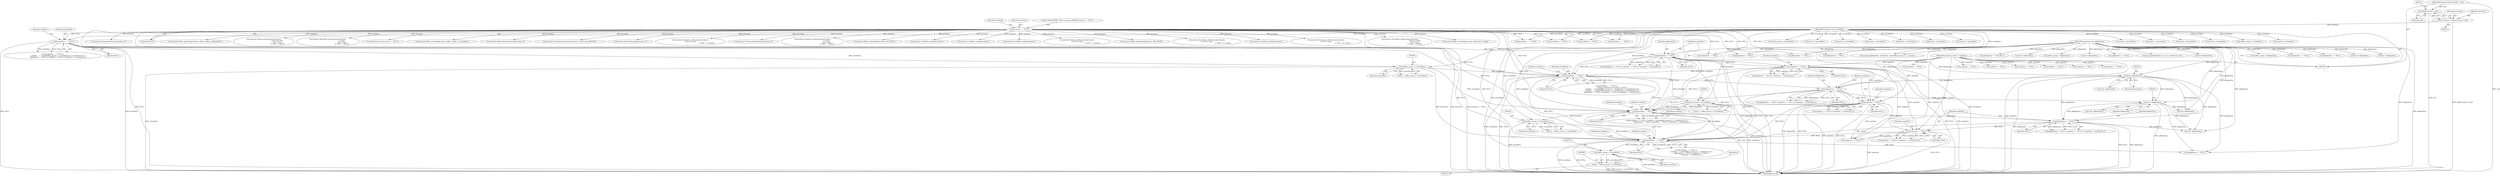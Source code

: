 digraph "0_Android_aeea52da00d210587fb3ed895de3d5f2e0264c88_4@pointer" {
"1000792" [label="(Call,(effect_param_t *) pCmdData)"];
"1000759" [label="(Call,pCmdData   == NULL)"];
"1000728" [label="(Call,(effect_param_t *) pCmdData)"];
"1000695" [label="(Call,pCmdData == NULL)"];
"1000560" [label="(Call,(effect_param_t *) pCmdData)"];
"1000524" [label="(Call,pCmdData   == NULL)"];
"1000113" [label="(MethodParameterIn,void *pCmdData)"];
"1000153" [label="(Call,pContext == NULL)"];
"1000118" [label="(Call,* pContext = (EffectContext *) self)"];
"1000120" [label="(Call,(EffectContext *) self)"];
"1000110" [label="(MethodParameterIn,effect_handle_t  self)"];
"1000651" [label="(Call,(effect_param_t *) pCmdData)"];
"1000604" [label="(Call,pCmdData   == NULL)"];
"1000543" [label="(Call,replySize == NULL)"];
"1000114" [label="(MethodParameterIn,uint32_t *replySize)"];
"1000539" [label="(Call,pReplyData == NULL)"];
"1000115" [label="(MethodParameterIn,void *pReplyData)"];
"1000630" [label="(Call,pReplyData == NULL)"];
"1000578" [label="(Call,(int *)pReplyData)"];
"1000634" [label="(Call,replySize == NULL)"];
"1000707" [label="(Call,pReplyData == NULL)"];
"1000669" [label="(Call,(int *)pReplyData)"];
"1000711" [label="(Call,replySize == NULL)"];
"1000790" [label="(Call,*p = (effect_param_t *) pCmdData)"];
"1001065" [label="(Call,(int32_t *)pCmdData)"];
"1000711" [label="(Call,replySize == NULL)"];
"1000349" [label="(Call,replySize == NULL)"];
"1000930" [label="(Call,(int32_t *)pCmdData)"];
"1000257" [label="(Call,replySize == NULL)"];
"1000273" [label="(Call,(int *) pReplyData)"];
"1000212" [label="(Call,android::VirtualizerSetStrength(pContext, 0))"];
"1000696" [label="(Identifier,pCmdData)"];
"1000671" [label="(Identifier,pReplyData)"];
"1000695" [label="(Call,pCmdData == NULL)"];
"1000636" [label="(Identifier,NULL)"];
"1000118" [label="(Call,* pContext = (EffectContext *) self)"];
"1000609" [label="(Identifier,cmdSize)"];
"1000548" [label="(Identifier,replySize)"];
"1000726" [label="(Call,*p = (effect_param_t *) pCmdData)"];
"1000460" [label="(Call,android::Equalizer_getParameter(pContext,\n                                                             p->data,\n                                                             &p->vsize,\n                                                             p->data + voffset))"];
"1001101" [label="(Call,pReplyData == LVM_NULL)"];
"1000635" [label="(Identifier,replySize)"];
"1000843" [label="(Call,android::Effect_setEnabled(pContext, LVM_TRUE))"];
"1000950" [label="(Call,android::LvmEffect_disable(pContext))"];
"1000541" [label="(Identifier,NULL)"];
"1000850" [label="(Call,pReplyData == NULL)"];
"1000982" [label="(Call,android::LvmEffect_enable(pContext))"];
"1000116" [label="(Block,)"];
"1000634" [label="(Call,replySize == NULL)"];
"1000578" [label="(Call,(int *)pReplyData)"];
"1000154" [label="(Identifier,pContext)"];
"1000115" [label="(MethodParameterIn,void *pReplyData)"];
"1001068" [label="(Call,android::LvmEffect_enable(pContext))"];
"1000114" [label="(MethodParameterIn,uint32_t *replySize)"];
"1000639" [label="(Identifier,replySize)"];
"1000800" [label="(Call,android::Volume_setParameter(pContext,\n (void *)p->data,\n                                                                 p->data + p->psize))"];
"1000234" [label="(Call,(int *) pReplyData)"];
"1000873" [label="(Call,android::Effect_setEnabled(pContext, LVM_FALSE))"];
"1000669" [label="(Call,(int *)pReplyData)"];
"1000709" [label="(Identifier,NULL)"];
"1000581" [label="(Call,android::BassBoost_setParameter(pContext,\n (void *)p->data,\n                                                                    p->data + p->psize))"];
"1000791" [label="(Identifier,p)"];
"1000758" [label="(Call,pCmdData   == NULL ||\n                        cmdSize    < (sizeof(effect_param_t) + sizeof(int32_t)) ||\n                        pReplyData == NULL || replySize == NULL ||\n                        *replySize != sizeof(int32_t))"];
"1000649" [label="(Call,*p = (effect_param_t *) pCmdData)"];
"1001142" [label="(Call,(uint32_t *)pCmdData)"];
"1000700" [label="(Identifier,cmdSize)"];
"1000367" [label="(Call,memcpy(pReplyData, pCmdData, sizeof(effect_param_t) + p->psize))"];
"1000947" [label="(Call,(int32_t *)pCmdData)"];
"1000603" [label="(Call,pCmdData   == NULL ||\n                        // legal parameters are int16_t or int32_t\n                        cmdSize    > (sizeof(effect_param_t) + sizeof(int32_t) +sizeof(int32_t)) ||\n                        cmdSize    < (sizeof(effect_param_t) + sizeof(int32_t) +sizeof(int16_t)) ||\n                        pReplyData == NULL || replySize == NULL || *replySize != sizeof(int32_t))"];
"1001036" [label="(Call,android::LvmEffect_disable(pContext))"];
"1000760" [label="(Identifier,pCmdData)"];
"1000653" [label="(Identifier,pCmdData)"];
"1000120" [label="(Call,(EffectContext *) self)"];
"1000712" [label="(Identifier,replySize)"];
"1000119" [label="(Identifier,pContext)"];
"1000672" [label="(Call,android::Virtualizer_setParameter(pContext,\n (void *)p->data,\n                                                                       p->data + p->psize))"];
"1000542" [label="(Call,replySize == NULL || *replySize != sizeof(int32_t))"];
"1000631" [label="(Identifier,pReplyData)"];
"1000707" [label="(Call,pReplyData == NULL)"];
"1000964" [label="(Call,(int32_t *)pCmdData)"];
"1000544" [label="(Identifier,replySize)"];
"1000433" [label="(Call,android::Virtualizer_getParameter(pContext,\n                                                               (void *)p->data,\n                                                               &p->vsize,\n                                                               p->data + voffset))"];
"1000168" [label="(Call,pReplyData == NULL)"];
"1000244" [label="(Call,pCmdData    == NULL)"];
"1000558" [label="(Call,*p = (effect_param_t *) pCmdData)"];
"1000728" [label="(Call,(effect_param_t *) pCmdData)"];
"1000310" [label="(Call,android::Effect_setConfig(pContext, &pContext->config))"];
"1000854" [label="(Call,replySize == NULL)"];
"1000523" [label="(Call,pCmdData   == NULL ||\n                        cmdSize    != (sizeof(effect_param_t) + sizeof(int32_t) +sizeof(int16_t)) ||\n                        pReplyData == NULL || replySize == NULL || *replySize != sizeof(int32_t))"];
"1000378" [label="(Call,(effect_param_t *)pReplyData)"];
"1000797" [label="(Call,(int *)pReplyData)"];
"1000794" [label="(Identifier,pCmdData)"];
"1000285" [label="(Call,pReplyData == NULL)"];
"1001108" [label="(Call,pCmdData == NULL)"];
"1000870" [label="(Call,(int *)pReplyData)"];
"1000771" [label="(Call,pReplyData == NULL)"];
"1000345" [label="(Call,pReplyData == NULL)"];
"1000710" [label="(Call,replySize == NULL || *replySize != sizeof(int32_t))"];
"1000122" [label="(Identifier,self)"];
"1001033" [label="(Call,(int32_t *)pCmdData)"];
"1000730" [label="(Identifier,pCmdData)"];
"1001193" [label="(Call,memcpy(pReplyData, vol_ret, sizeof(int32_t)*2))"];
"1000540" [label="(Identifier,pReplyData)"];
"1000629" [label="(Call,pReplyData == NULL || replySize == NULL || *replySize != sizeof(int32_t))"];
"1000222" [label="(Call,android::EqualizerSetPreset(pContext, 0))"];
"1000545" [label="(Identifier,NULL)"];
"1000155" [label="(Identifier,NULL)"];
"1000303" [label="(Call,android::Effect_getConfig(pContext, (effect_config_t *)pReplyData))"];
"1000604" [label="(Call,pCmdData   == NULL)"];
"1000761" [label="(Identifier,NULL)"];
"1000840" [label="(Call,(int *)pReplyData)"];
"1000485" [label="(Call,android::Volume_getParameter(pContext,\n                                                          (void *)p->data,\n                                                          &p->vsize,\n                                                          p->data + voffset))"];
"1000529" [label="(Identifier,cmdSize)"];
"1001050" [label="(Call,(int32_t *)pCmdData)"];
"1000110" [label="(MethodParameterIn,effect_handle_t  self)"];
"1000305" [label="(Call,(effect_config_t *)pReplyData)"];
"1000733" [label="(Call,(int *)pReplyData)"];
"1000538" [label="(Call,pReplyData == NULL || replySize == NULL || *replySize != sizeof(int32_t))"];
"1000289" [label="(Call,replySize == NULL)"];
"1000792" [label="(Call,(effect_param_t *) pCmdData)"];
"1000153" [label="(Call,pContext == NULL)"];
"1000539" [label="(Call,pReplyData == NULL)"];
"1000560" [label="(Call,(effect_param_t *) pCmdData)"];
"1000127" [label="(Identifier,pContext)"];
"1000706" [label="(Call,pReplyData == NULL || replySize == NULL || *replySize != sizeof(int32_t))"];
"1000713" [label="(Identifier,NULL)"];
"1000253" [label="(Call,pReplyData  == NULL)"];
"1001260" [label="(MethodReturn,int)"];
"1000525" [label="(Identifier,pCmdData)"];
"1000408" [label="(Call,android::BassBoost_getParameter(pContext,\n                                                             p->data,\n                                                             &p->vsize,\n                                                             p->data + voffset))"];
"1000152" [label="(ControlStructure,if (pContext == NULL))"];
"1000524" [label="(Call,pCmdData   == NULL)"];
"1000276" [label="(Call,android::Effect_setConfig(pContext, (effect_config_t *) pCmdData))"];
"1000543" [label="(Call,replySize == NULL)"];
"1000708" [label="(Identifier,pReplyData)"];
"1000158" [label="(Literal,\"\tLVM_ERROR : Effect_command ERROR pContext == NULL\")"];
"1000697" [label="(Identifier,NULL)"];
"1001119" [label="(Call,pReplyData == NULL)"];
"1000759" [label="(Call,pCmdData   == NULL)"];
"1000756" [label="(Block,)"];
"1000278" [label="(Call,(effect_config_t *) pCmdData)"];
"1000327" [label="(Call,pCmdData == NULL)"];
"1000562" [label="(Identifier,pCmdData)"];
"1000526" [label="(Identifier,NULL)"];
"1000633" [label="(Call,replySize == NULL || *replySize != sizeof(int32_t))"];
"1000191" [label="(Call,(int *) pReplyData)"];
"1000577" [label="(Call,*(int *)pReplyData)"];
"1000775" [label="(Call,replySize == NULL)"];
"1000694" [label="(Call,pCmdData == NULL || cmdSize < (sizeof(effect_param_t) + sizeof(int32_t)) ||\n                        pReplyData == NULL || replySize == NULL || *replySize != sizeof(int32_t))"];
"1000113" [label="(MethodParameterIn,void *pCmdData)"];
"1000716" [label="(Identifier,replySize)"];
"1000824" [label="(Call,replySize == NULL)"];
"1000820" [label="(Call,pReplyData == NULL)"];
"1000237" [label="(Call,android::VolumeSetVolumeLevel(pContext, 0))"];
"1001200" [label="(Call,android::VolumeSetVolumeLevel(pContext, (int16_t)(maxdB*100)))"];
"1000632" [label="(Identifier,NULL)"];
"1000895" [label="(Call,(uint32_t *)pCmdData)"];
"1000764" [label="(Identifier,cmdSize)"];
"1000630" [label="(Call,pReplyData == NULL)"];
"1001123" [label="(Call,replySize == NULL)"];
"1000322" [label="(Call,(effect_param_t *)pCmdData)"];
"1000882" [label="(Call,pCmdData   == NULL)"];
"1000163" [label="(Identifier,cmdCode)"];
"1000580" [label="(Identifier,pReplyData)"];
"1000790" [label="(Call,*p = (effect_param_t *) pCmdData)"];
"1000202" [label="(Call,android::BassSetStrength(pContext, 0))"];
"1000979" [label="(Call,(int32_t *)pCmdData)"];
"1001016" [label="(Call,(int32_t *)pCmdData)"];
"1000651" [label="(Call,(effect_param_t *) pCmdData)"];
"1000736" [label="(Call,android::Equalizer_setParameter(pContext,\n (void *)p->data,\n                                                                     p->data + p->psize))"];
"1000668" [label="(Call,*(int *)pReplyData)"];
"1000606" [label="(Identifier,NULL)"];
"1001149" [label="(Call,(uint32_t *)pCmdData)"];
"1000172" [label="(Call,replySize == NULL)"];
"1000605" [label="(Identifier,pCmdData)"];
"1000792" -> "1000790"  [label="AST: "];
"1000792" -> "1000794"  [label="CFG: "];
"1000793" -> "1000792"  [label="AST: "];
"1000794" -> "1000792"  [label="AST: "];
"1000790" -> "1000792"  [label="CFG: "];
"1000792" -> "1001260"  [label="DDG: pCmdData"];
"1000792" -> "1000790"  [label="DDG: pCmdData"];
"1000759" -> "1000792"  [label="DDG: pCmdData"];
"1000113" -> "1000792"  [label="DDG: pCmdData"];
"1000759" -> "1000758"  [label="AST: "];
"1000759" -> "1000761"  [label="CFG: "];
"1000760" -> "1000759"  [label="AST: "];
"1000761" -> "1000759"  [label="AST: "];
"1000764" -> "1000759"  [label="CFG: "];
"1000758" -> "1000759"  [label="CFG: "];
"1000759" -> "1001260"  [label="DDG: pCmdData"];
"1000759" -> "1001260"  [label="DDG: NULL"];
"1000759" -> "1000758"  [label="DDG: pCmdData"];
"1000759" -> "1000758"  [label="DDG: NULL"];
"1000728" -> "1000759"  [label="DDG: pCmdData"];
"1000560" -> "1000759"  [label="DDG: pCmdData"];
"1000651" -> "1000759"  [label="DDG: pCmdData"];
"1000113" -> "1000759"  [label="DDG: pCmdData"];
"1000707" -> "1000759"  [label="DDG: NULL"];
"1000695" -> "1000759"  [label="DDG: NULL"];
"1000630" -> "1000759"  [label="DDG: NULL"];
"1000153" -> "1000759"  [label="DDG: NULL"];
"1000634" -> "1000759"  [label="DDG: NULL"];
"1000543" -> "1000759"  [label="DDG: NULL"];
"1000604" -> "1000759"  [label="DDG: NULL"];
"1000539" -> "1000759"  [label="DDG: NULL"];
"1000524" -> "1000759"  [label="DDG: NULL"];
"1000711" -> "1000759"  [label="DDG: NULL"];
"1000759" -> "1000771"  [label="DDG: NULL"];
"1000728" -> "1000726"  [label="AST: "];
"1000728" -> "1000730"  [label="CFG: "];
"1000729" -> "1000728"  [label="AST: "];
"1000730" -> "1000728"  [label="AST: "];
"1000726" -> "1000728"  [label="CFG: "];
"1000728" -> "1001260"  [label="DDG: pCmdData"];
"1000728" -> "1000726"  [label="DDG: pCmdData"];
"1000695" -> "1000728"  [label="DDG: pCmdData"];
"1000113" -> "1000728"  [label="DDG: pCmdData"];
"1000695" -> "1000694"  [label="AST: "];
"1000695" -> "1000697"  [label="CFG: "];
"1000696" -> "1000695"  [label="AST: "];
"1000697" -> "1000695"  [label="AST: "];
"1000700" -> "1000695"  [label="CFG: "];
"1000694" -> "1000695"  [label="CFG: "];
"1000695" -> "1001260"  [label="DDG: pCmdData"];
"1000695" -> "1001260"  [label="DDG: NULL"];
"1000695" -> "1000694"  [label="DDG: pCmdData"];
"1000695" -> "1000694"  [label="DDG: NULL"];
"1000560" -> "1000695"  [label="DDG: pCmdData"];
"1000651" -> "1000695"  [label="DDG: pCmdData"];
"1000113" -> "1000695"  [label="DDG: pCmdData"];
"1000630" -> "1000695"  [label="DDG: NULL"];
"1000153" -> "1000695"  [label="DDG: NULL"];
"1000524" -> "1000695"  [label="DDG: NULL"];
"1000634" -> "1000695"  [label="DDG: NULL"];
"1000543" -> "1000695"  [label="DDG: NULL"];
"1000604" -> "1000695"  [label="DDG: NULL"];
"1000539" -> "1000695"  [label="DDG: NULL"];
"1000695" -> "1000707"  [label="DDG: NULL"];
"1000560" -> "1000558"  [label="AST: "];
"1000560" -> "1000562"  [label="CFG: "];
"1000561" -> "1000560"  [label="AST: "];
"1000562" -> "1000560"  [label="AST: "];
"1000558" -> "1000560"  [label="CFG: "];
"1000560" -> "1001260"  [label="DDG: pCmdData"];
"1000560" -> "1000558"  [label="DDG: pCmdData"];
"1000524" -> "1000560"  [label="DDG: pCmdData"];
"1000113" -> "1000560"  [label="DDG: pCmdData"];
"1000560" -> "1000604"  [label="DDG: pCmdData"];
"1000524" -> "1000523"  [label="AST: "];
"1000524" -> "1000526"  [label="CFG: "];
"1000525" -> "1000524"  [label="AST: "];
"1000526" -> "1000524"  [label="AST: "];
"1000529" -> "1000524"  [label="CFG: "];
"1000523" -> "1000524"  [label="CFG: "];
"1000524" -> "1001260"  [label="DDG: pCmdData"];
"1000524" -> "1001260"  [label="DDG: NULL"];
"1000524" -> "1000523"  [label="DDG: pCmdData"];
"1000524" -> "1000523"  [label="DDG: NULL"];
"1000113" -> "1000524"  [label="DDG: pCmdData"];
"1000153" -> "1000524"  [label="DDG: NULL"];
"1000524" -> "1000539"  [label="DDG: NULL"];
"1000524" -> "1000604"  [label="DDG: NULL"];
"1000113" -> "1000109"  [label="AST: "];
"1000113" -> "1001260"  [label="DDG: pCmdData"];
"1000113" -> "1000244"  [label="DDG: pCmdData"];
"1000113" -> "1000278"  [label="DDG: pCmdData"];
"1000113" -> "1000322"  [label="DDG: pCmdData"];
"1000113" -> "1000327"  [label="DDG: pCmdData"];
"1000113" -> "1000367"  [label="DDG: pCmdData"];
"1000113" -> "1000604"  [label="DDG: pCmdData"];
"1000113" -> "1000651"  [label="DDG: pCmdData"];
"1000113" -> "1000882"  [label="DDG: pCmdData"];
"1000113" -> "1000895"  [label="DDG: pCmdData"];
"1000113" -> "1000930"  [label="DDG: pCmdData"];
"1000113" -> "1000947"  [label="DDG: pCmdData"];
"1000113" -> "1000964"  [label="DDG: pCmdData"];
"1000113" -> "1000979"  [label="DDG: pCmdData"];
"1000113" -> "1001016"  [label="DDG: pCmdData"];
"1000113" -> "1001033"  [label="DDG: pCmdData"];
"1000113" -> "1001050"  [label="DDG: pCmdData"];
"1000113" -> "1001065"  [label="DDG: pCmdData"];
"1000113" -> "1001108"  [label="DDG: pCmdData"];
"1000113" -> "1001142"  [label="DDG: pCmdData"];
"1000113" -> "1001149"  [label="DDG: pCmdData"];
"1000153" -> "1000152"  [label="AST: "];
"1000153" -> "1000155"  [label="CFG: "];
"1000154" -> "1000153"  [label="AST: "];
"1000155" -> "1000153"  [label="AST: "];
"1000158" -> "1000153"  [label="CFG: "];
"1000163" -> "1000153"  [label="CFG: "];
"1000153" -> "1001260"  [label="DDG: NULL"];
"1000153" -> "1001260"  [label="DDG: pContext == NULL"];
"1000153" -> "1001260"  [label="DDG: pContext"];
"1000118" -> "1000153"  [label="DDG: pContext"];
"1000153" -> "1000168"  [label="DDG: NULL"];
"1000153" -> "1000202"  [label="DDG: pContext"];
"1000153" -> "1000212"  [label="DDG: pContext"];
"1000153" -> "1000222"  [label="DDG: pContext"];
"1000153" -> "1000237"  [label="DDG: pContext"];
"1000153" -> "1000244"  [label="DDG: NULL"];
"1000153" -> "1000276"  [label="DDG: pContext"];
"1000153" -> "1000285"  [label="DDG: NULL"];
"1000153" -> "1000303"  [label="DDG: pContext"];
"1000153" -> "1000310"  [label="DDG: pContext"];
"1000153" -> "1000327"  [label="DDG: NULL"];
"1000153" -> "1000408"  [label="DDG: pContext"];
"1000153" -> "1000433"  [label="DDG: pContext"];
"1000153" -> "1000460"  [label="DDG: pContext"];
"1000153" -> "1000485"  [label="DDG: pContext"];
"1000153" -> "1000581"  [label="DDG: pContext"];
"1000153" -> "1000604"  [label="DDG: NULL"];
"1000153" -> "1000672"  [label="DDG: pContext"];
"1000153" -> "1000736"  [label="DDG: pContext"];
"1000153" -> "1000800"  [label="DDG: pContext"];
"1000153" -> "1000820"  [label="DDG: NULL"];
"1000153" -> "1000843"  [label="DDG: pContext"];
"1000153" -> "1000850"  [label="DDG: NULL"];
"1000153" -> "1000873"  [label="DDG: pContext"];
"1000153" -> "1000882"  [label="DDG: NULL"];
"1000153" -> "1000950"  [label="DDG: pContext"];
"1000153" -> "1000982"  [label="DDG: pContext"];
"1000153" -> "1001036"  [label="DDG: pContext"];
"1000153" -> "1001068"  [label="DDG: pContext"];
"1000153" -> "1001108"  [label="DDG: NULL"];
"1000153" -> "1001200"  [label="DDG: pContext"];
"1000118" -> "1000116"  [label="AST: "];
"1000118" -> "1000120"  [label="CFG: "];
"1000119" -> "1000118"  [label="AST: "];
"1000120" -> "1000118"  [label="AST: "];
"1000127" -> "1000118"  [label="CFG: "];
"1000118" -> "1001260"  [label="DDG: (EffectContext *) self"];
"1000120" -> "1000118"  [label="DDG: self"];
"1000120" -> "1000122"  [label="CFG: "];
"1000121" -> "1000120"  [label="AST: "];
"1000122" -> "1000120"  [label="AST: "];
"1000120" -> "1001260"  [label="DDG: self"];
"1000110" -> "1000120"  [label="DDG: self"];
"1000110" -> "1000109"  [label="AST: "];
"1000110" -> "1001260"  [label="DDG: self"];
"1000651" -> "1000649"  [label="AST: "];
"1000651" -> "1000653"  [label="CFG: "];
"1000652" -> "1000651"  [label="AST: "];
"1000653" -> "1000651"  [label="AST: "];
"1000649" -> "1000651"  [label="CFG: "];
"1000651" -> "1001260"  [label="DDG: pCmdData"];
"1000651" -> "1000649"  [label="DDG: pCmdData"];
"1000604" -> "1000651"  [label="DDG: pCmdData"];
"1000604" -> "1000603"  [label="AST: "];
"1000604" -> "1000606"  [label="CFG: "];
"1000605" -> "1000604"  [label="AST: "];
"1000606" -> "1000604"  [label="AST: "];
"1000609" -> "1000604"  [label="CFG: "];
"1000603" -> "1000604"  [label="CFG: "];
"1000604" -> "1001260"  [label="DDG: pCmdData"];
"1000604" -> "1001260"  [label="DDG: NULL"];
"1000604" -> "1000603"  [label="DDG: pCmdData"];
"1000604" -> "1000603"  [label="DDG: NULL"];
"1000543" -> "1000604"  [label="DDG: NULL"];
"1000539" -> "1000604"  [label="DDG: NULL"];
"1000604" -> "1000630"  [label="DDG: NULL"];
"1000543" -> "1000542"  [label="AST: "];
"1000543" -> "1000545"  [label="CFG: "];
"1000544" -> "1000543"  [label="AST: "];
"1000545" -> "1000543"  [label="AST: "];
"1000548" -> "1000543"  [label="CFG: "];
"1000542" -> "1000543"  [label="CFG: "];
"1000543" -> "1001260"  [label="DDG: NULL"];
"1000543" -> "1001260"  [label="DDG: replySize"];
"1000543" -> "1000542"  [label="DDG: replySize"];
"1000543" -> "1000542"  [label="DDG: NULL"];
"1000114" -> "1000543"  [label="DDG: replySize"];
"1000539" -> "1000543"  [label="DDG: NULL"];
"1000543" -> "1000634"  [label="DDG: replySize"];
"1000543" -> "1000711"  [label="DDG: replySize"];
"1000543" -> "1000775"  [label="DDG: replySize"];
"1000114" -> "1000109"  [label="AST: "];
"1000114" -> "1001260"  [label="DDG: replySize"];
"1000114" -> "1000172"  [label="DDG: replySize"];
"1000114" -> "1000257"  [label="DDG: replySize"];
"1000114" -> "1000289"  [label="DDG: replySize"];
"1000114" -> "1000349"  [label="DDG: replySize"];
"1000114" -> "1000634"  [label="DDG: replySize"];
"1000114" -> "1000711"  [label="DDG: replySize"];
"1000114" -> "1000775"  [label="DDG: replySize"];
"1000114" -> "1000824"  [label="DDG: replySize"];
"1000114" -> "1000854"  [label="DDG: replySize"];
"1000114" -> "1001123"  [label="DDG: replySize"];
"1000539" -> "1000538"  [label="AST: "];
"1000539" -> "1000541"  [label="CFG: "];
"1000540" -> "1000539"  [label="AST: "];
"1000541" -> "1000539"  [label="AST: "];
"1000544" -> "1000539"  [label="CFG: "];
"1000538" -> "1000539"  [label="CFG: "];
"1000539" -> "1001260"  [label="DDG: pReplyData"];
"1000539" -> "1001260"  [label="DDG: NULL"];
"1000539" -> "1000538"  [label="DDG: pReplyData"];
"1000539" -> "1000538"  [label="DDG: NULL"];
"1000115" -> "1000539"  [label="DDG: pReplyData"];
"1000539" -> "1000578"  [label="DDG: pReplyData"];
"1000115" -> "1000109"  [label="AST: "];
"1000115" -> "1001260"  [label="DDG: pReplyData"];
"1000115" -> "1000168"  [label="DDG: pReplyData"];
"1000115" -> "1000191"  [label="DDG: pReplyData"];
"1000115" -> "1000234"  [label="DDG: pReplyData"];
"1000115" -> "1000253"  [label="DDG: pReplyData"];
"1000115" -> "1000273"  [label="DDG: pReplyData"];
"1000115" -> "1000285"  [label="DDG: pReplyData"];
"1000115" -> "1000305"  [label="DDG: pReplyData"];
"1000115" -> "1000345"  [label="DDG: pReplyData"];
"1000115" -> "1000367"  [label="DDG: pReplyData"];
"1000115" -> "1000378"  [label="DDG: pReplyData"];
"1000115" -> "1000578"  [label="DDG: pReplyData"];
"1000115" -> "1000630"  [label="DDG: pReplyData"];
"1000115" -> "1000669"  [label="DDG: pReplyData"];
"1000115" -> "1000707"  [label="DDG: pReplyData"];
"1000115" -> "1000733"  [label="DDG: pReplyData"];
"1000115" -> "1000771"  [label="DDG: pReplyData"];
"1000115" -> "1000797"  [label="DDG: pReplyData"];
"1000115" -> "1000820"  [label="DDG: pReplyData"];
"1000115" -> "1000840"  [label="DDG: pReplyData"];
"1000115" -> "1000850"  [label="DDG: pReplyData"];
"1000115" -> "1000870"  [label="DDG: pReplyData"];
"1000115" -> "1001101"  [label="DDG: pReplyData"];
"1000115" -> "1001119"  [label="DDG: pReplyData"];
"1000115" -> "1001193"  [label="DDG: pReplyData"];
"1000630" -> "1000629"  [label="AST: "];
"1000630" -> "1000632"  [label="CFG: "];
"1000631" -> "1000630"  [label="AST: "];
"1000632" -> "1000630"  [label="AST: "];
"1000635" -> "1000630"  [label="CFG: "];
"1000629" -> "1000630"  [label="CFG: "];
"1000630" -> "1001260"  [label="DDG: NULL"];
"1000630" -> "1001260"  [label="DDG: pReplyData"];
"1000630" -> "1000629"  [label="DDG: pReplyData"];
"1000630" -> "1000629"  [label="DDG: NULL"];
"1000578" -> "1000630"  [label="DDG: pReplyData"];
"1000630" -> "1000634"  [label="DDG: NULL"];
"1000630" -> "1000669"  [label="DDG: pReplyData"];
"1000578" -> "1000577"  [label="AST: "];
"1000578" -> "1000580"  [label="CFG: "];
"1000579" -> "1000578"  [label="AST: "];
"1000580" -> "1000578"  [label="AST: "];
"1000577" -> "1000578"  [label="CFG: "];
"1000578" -> "1001260"  [label="DDG: pReplyData"];
"1000578" -> "1000669"  [label="DDG: pReplyData"];
"1000578" -> "1000707"  [label="DDG: pReplyData"];
"1000578" -> "1000733"  [label="DDG: pReplyData"];
"1000578" -> "1000771"  [label="DDG: pReplyData"];
"1000578" -> "1000797"  [label="DDG: pReplyData"];
"1000634" -> "1000633"  [label="AST: "];
"1000634" -> "1000636"  [label="CFG: "];
"1000635" -> "1000634"  [label="AST: "];
"1000636" -> "1000634"  [label="AST: "];
"1000639" -> "1000634"  [label="CFG: "];
"1000633" -> "1000634"  [label="CFG: "];
"1000634" -> "1001260"  [label="DDG: replySize"];
"1000634" -> "1001260"  [label="DDG: NULL"];
"1000634" -> "1000633"  [label="DDG: replySize"];
"1000634" -> "1000633"  [label="DDG: NULL"];
"1000634" -> "1000711"  [label="DDG: replySize"];
"1000634" -> "1000775"  [label="DDG: replySize"];
"1000707" -> "1000706"  [label="AST: "];
"1000707" -> "1000709"  [label="CFG: "];
"1000708" -> "1000707"  [label="AST: "];
"1000709" -> "1000707"  [label="AST: "];
"1000712" -> "1000707"  [label="CFG: "];
"1000706" -> "1000707"  [label="CFG: "];
"1000707" -> "1001260"  [label="DDG: NULL"];
"1000707" -> "1001260"  [label="DDG: pReplyData"];
"1000707" -> "1000706"  [label="DDG: pReplyData"];
"1000707" -> "1000706"  [label="DDG: NULL"];
"1000669" -> "1000707"  [label="DDG: pReplyData"];
"1000707" -> "1000711"  [label="DDG: NULL"];
"1000707" -> "1000733"  [label="DDG: pReplyData"];
"1000669" -> "1000668"  [label="AST: "];
"1000669" -> "1000671"  [label="CFG: "];
"1000670" -> "1000669"  [label="AST: "];
"1000671" -> "1000669"  [label="AST: "];
"1000668" -> "1000669"  [label="CFG: "];
"1000669" -> "1001260"  [label="DDG: pReplyData"];
"1000669" -> "1000733"  [label="DDG: pReplyData"];
"1000669" -> "1000771"  [label="DDG: pReplyData"];
"1000669" -> "1000797"  [label="DDG: pReplyData"];
"1000711" -> "1000710"  [label="AST: "];
"1000711" -> "1000713"  [label="CFG: "];
"1000712" -> "1000711"  [label="AST: "];
"1000713" -> "1000711"  [label="AST: "];
"1000716" -> "1000711"  [label="CFG: "];
"1000710" -> "1000711"  [label="CFG: "];
"1000711" -> "1001260"  [label="DDG: replySize"];
"1000711" -> "1001260"  [label="DDG: NULL"];
"1000711" -> "1000710"  [label="DDG: replySize"];
"1000711" -> "1000710"  [label="DDG: NULL"];
"1000711" -> "1000775"  [label="DDG: replySize"];
"1000790" -> "1000756"  [label="AST: "];
"1000791" -> "1000790"  [label="AST: "];
"1000798" -> "1000790"  [label="CFG: "];
"1000790" -> "1001260"  [label="DDG: (effect_param_t *) pCmdData"];
"1000790" -> "1001260"  [label="DDG: p"];
}
